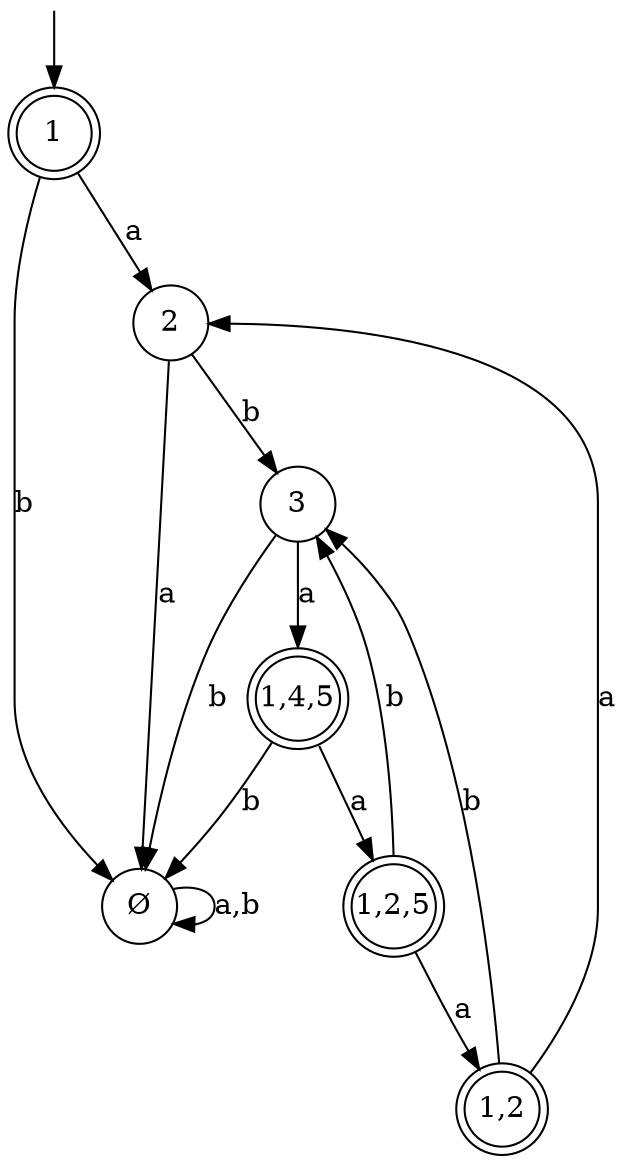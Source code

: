 graph G {
  overlap=false
  splines=true
  node[shape=none margin=0 width=0 height=0 label=""]
  0[pos="-.3,0!"] 
  node[shape=circle width=0.5 height=0.5]
  7[pos="1.2,-.6!" label=<&#216;>];
  node[label="\N"]
  2[pos="1.2,.6!"]
  3[pos="2,0!"]
  node[shape=doublecircle]
  1[pos=".5,0!"]
  4[pos="2.5,1!" label="1,2"]
  5[pos="3,0!" label="1,2,5"]
  6[pos="2.5,-1!" label="1,4,5"]
  
  edge[dir=forward]
  0--1
  edge[label="a"]
  1--2--7
  3--6--5--4--2
  edge[label="b"]
  1--7
  2--3--7
  6--7
  5--3
  4--3
  edge[label="a,b"]
  7--7
}

